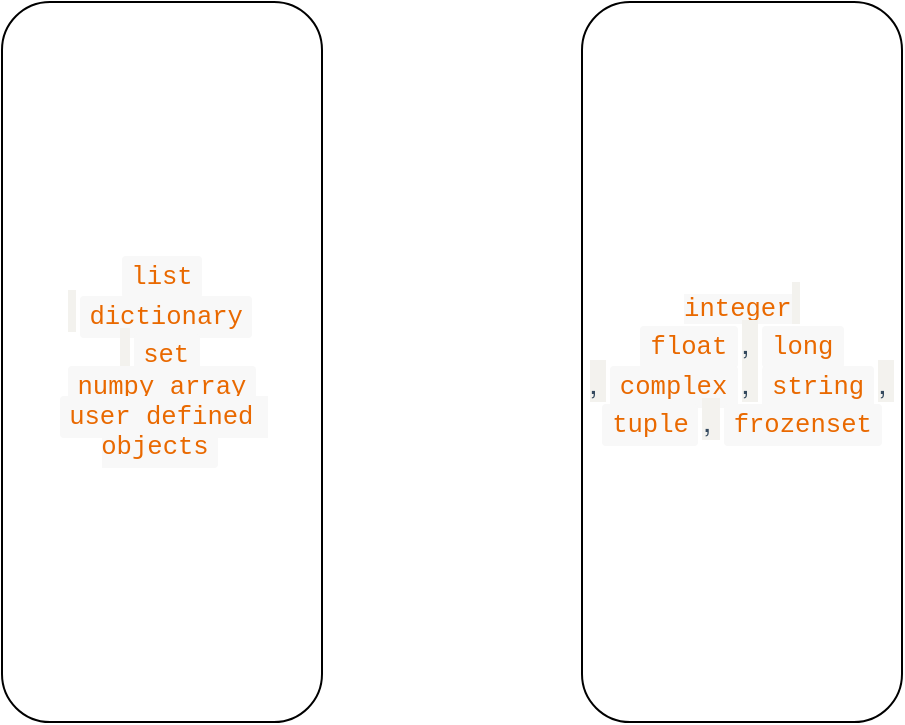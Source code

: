 <mxfile version="12.2.4"><diagram id="pC5hEIR6aqW7SMz3OG-t"><mxGraphModel dx="806" dy="627" grid="1" gridSize="10" guides="1" tooltips="1" connect="1" arrows="1" fold="1" page="1" pageScale="1" pageWidth="827" pageHeight="1169" math="0" shadow="0"><root><mxCell id="0"/><mxCell id="1" parent="0"/><mxCell id="4" value="&lt;code style=&quot;box-sizing: border-box ; background-color: rgb(248 , 248 , 248) ; border-radius: 2px ; color: rgb(233 , 105 , 0) ; font-family: &amp;#34;roboto mono&amp;#34; , &amp;#34;monaco&amp;#34; , &amp;#34;courier&amp;#34; , monospace ; font-size: 0.8rem ; margin: 0px 2px ; padding: 3px 5px ; white-space: pre-wrap&quot;&gt;list&lt;br/&gt;&lt;/code&gt;&lt;span style=&quot;color: rgb(52 , 73 , 94) ; font-family: &amp;#34;source sans pro&amp;#34; , &amp;#34;helvetica neue&amp;#34; , &amp;#34;arial&amp;#34; , sans-serif ; font-size: 15px ; white-space: normal ; background-color: rgb(243 , 242 , 238)&quot;&gt;&amp;nbsp;&lt;/span&gt;&lt;code style=&quot;box-sizing: border-box ; background-color: rgb(248 , 248 , 248) ; border-radius: 2px ; color: rgb(233 , 105 , 0) ; font-family: &amp;#34;roboto mono&amp;#34; , &amp;#34;monaco&amp;#34; , &amp;#34;courier&amp;#34; , monospace ; font-size: 0.8rem ; margin: 0px 2px ; padding: 3px 5px ; white-space: pre-wrap&quot;&gt;dictionary&lt;br/&gt;&lt;/code&gt;&lt;span style=&quot;color: rgb(52 , 73 , 94) ; font-family: &amp;#34;source sans pro&amp;#34; , &amp;#34;helvetica neue&amp;#34; , &amp;#34;arial&amp;#34; , sans-serif ; font-size: 15px ; white-space: normal ; background-color: rgb(243 , 242 , 238)&quot;&gt;&amp;nbsp;&lt;/span&gt;&lt;code style=&quot;box-sizing: border-box ; background-color: rgb(248 , 248 , 248) ; border-radius: 2px ; color: rgb(233 , 105 , 0) ; font-family: &amp;#34;roboto mono&amp;#34; , &amp;#34;monaco&amp;#34; , &amp;#34;courier&amp;#34; , monospace ; font-size: 0.8rem ; margin: 0px 2px ; padding: 3px 5px ; white-space: pre-wrap&quot;&gt;set&lt;/code&gt;&lt;span style=&quot;color: rgb(52 , 73 , 94) ; font-family: &amp;#34;source sans pro&amp;#34; , &amp;#34;helvetica neue&amp;#34; , &amp;#34;arial&amp;#34; , sans-serif ; font-size: 15px ; white-space: normal ; background-color: rgb(243 , 242 , 238)&quot;&gt;&lt;br&gt;&lt;/span&gt;&lt;code style=&quot;box-sizing: border-box ; background-color: rgb(248 , 248 , 248) ; border-radius: 2px ; color: rgb(233 , 105 , 0) ; font-family: &amp;#34;roboto mono&amp;#34; , &amp;#34;monaco&amp;#34; , &amp;#34;courier&amp;#34; , monospace ; font-size: 0.8rem ; margin: 0px 2px ; padding: 3px 5px ; white-space: pre-wrap&quot;&gt;numpy array&lt;br/&gt;&lt;/code&gt;&lt;code style=&quot;box-sizing: border-box ; background-color: rgb(248 , 248 , 248) ; border-radius: 2px ; color: rgb(233 , 105 , 0) ; font-family: &amp;#34;roboto mono&amp;#34; , &amp;#34;monaco&amp;#34; , &amp;#34;courier&amp;#34; , monospace ; font-size: 0.8rem ; margin: 0px 2px ; padding: 3px 5px ; white-space: pre-wrap&quot;&gt;user defined &lt;br/&gt;objects&lt;/code&gt;" style="rounded=1;whiteSpace=wrap;html=1;" vertex="1" parent="1"><mxGeometry x="100" y="650" width="160" height="360" as="geometry"/></mxCell><mxCell id="5" value="&lt;code style=&quot;box-sizing: border-box ; border-radius: 2px ; margin: 0px 2px ; padding: 3px 5px&quot;&gt;&lt;font color=&quot;#e96900&quot; face=&quot;Roboto Mono, Monaco, courier, monospace&quot;&gt;&lt;span style=&quot;font-size: 0.8rem ; white-space: pre-wrap ; background-color: rgb(248 , 248 , 248)&quot;&gt;integer&lt;/span&gt;&lt;/font&gt;&lt;font color=&quot;#34495e&quot; face=&quot;Source Sans Pro, Helvetica Neue, Arial, sans-serif&quot;&gt;&lt;span style=&quot;font-size: 15px ; background-color: rgb(243 , 242 , 238)&quot;&gt;&amp;nbsp;&lt;br&gt;&lt;/span&gt;&lt;/font&gt;&lt;/code&gt;&lt;code style=&quot;box-sizing: border-box ; background-color: rgb(248 , 248 , 248) ; border-radius: 2px ; color: rgb(233 , 105 , 0) ; font-family: &amp;#34;roboto mono&amp;#34; , &amp;#34;monaco&amp;#34; , &amp;#34;courier&amp;#34; , monospace ; font-size: 0.8rem ; margin: 0px 2px ; padding: 3px 5px ; white-space: pre-wrap&quot;&gt;float&lt;/code&gt;&lt;span style=&quot;color: rgb(52 , 73 , 94) ; font-family: &amp;#34;source sans pro&amp;#34; , &amp;#34;helvetica neue&amp;#34; , &amp;#34;arial&amp;#34; , sans-serif ; font-size: 15px ; background-color: rgb(243 , 242 , 238)&quot;&gt;,&amp;nbsp;&lt;/span&gt;&lt;code style=&quot;box-sizing: border-box ; background-color: rgb(248 , 248 , 248) ; border-radius: 2px ; color: rgb(233 , 105 , 0) ; font-family: &amp;#34;roboto mono&amp;#34; , &amp;#34;monaco&amp;#34; , &amp;#34;courier&amp;#34; , monospace ; font-size: 0.8rem ; margin: 0px 2px ; padding: 3px 5px ; white-space: pre-wrap&quot;&gt;long&lt;br/&gt;&lt;/code&gt;&lt;span style=&quot;color: rgb(52 , 73 , 94) ; font-family: &amp;#34;source sans pro&amp;#34; , &amp;#34;helvetica neue&amp;#34; , &amp;#34;arial&amp;#34; , sans-serif ; font-size: 15px ; background-color: rgb(243 , 242 , 238)&quot;&gt;,&amp;nbsp;&lt;/span&gt;&lt;code style=&quot;box-sizing: border-box ; background-color: rgb(248 , 248 , 248) ; border-radius: 2px ; color: rgb(233 , 105 , 0) ; font-family: &amp;#34;roboto mono&amp;#34; , &amp;#34;monaco&amp;#34; , &amp;#34;courier&amp;#34; , monospace ; font-size: 0.8rem ; margin: 0px 2px ; padding: 3px 5px ; white-space: pre-wrap&quot;&gt;complex&lt;/code&gt;&lt;span style=&quot;color: rgb(52 , 73 , 94) ; font-family: &amp;#34;source sans pro&amp;#34; , &amp;#34;helvetica neue&amp;#34; , &amp;#34;arial&amp;#34; , sans-serif ; font-size: 15px ; background-color: rgb(243 , 242 , 238)&quot;&gt;,&amp;nbsp;&lt;/span&gt;&lt;code style=&quot;box-sizing: border-box ; background-color: rgb(248 , 248 , 248) ; border-radius: 2px ; color: rgb(233 , 105 , 0) ; font-family: &amp;#34;roboto mono&amp;#34; , &amp;#34;monaco&amp;#34; , &amp;#34;courier&amp;#34; , monospace ; font-size: 0.8rem ; margin: 0px 2px ; padding: 3px 5px ; white-space: pre-wrap&quot;&gt;string&lt;/code&gt;&lt;span style=&quot;color: rgb(52 , 73 , 94) ; font-family: &amp;#34;source sans pro&amp;#34; , &amp;#34;helvetica neue&amp;#34; , &amp;#34;arial&amp;#34; , sans-serif ; font-size: 15px ; background-color: rgb(243 , 242 , 238)&quot;&gt;,&amp;nbsp;&lt;br&gt;&lt;/span&gt;&lt;code style=&quot;box-sizing: border-box ; background-color: rgb(248 , 248 , 248) ; border-radius: 2px ; color: rgb(233 , 105 , 0) ; font-family: &amp;#34;roboto mono&amp;#34; , &amp;#34;monaco&amp;#34; , &amp;#34;courier&amp;#34; , monospace ; font-size: 0.8rem ; margin: 0px 2px ; padding: 3px 5px ; white-space: pre-wrap&quot;&gt;tuple&lt;/code&gt;&lt;span style=&quot;color: rgb(52 , 73 , 94) ; font-family: &amp;#34;source sans pro&amp;#34; , &amp;#34;helvetica neue&amp;#34; , &amp;#34;arial&amp;#34; , sans-serif ; font-size: 15px ; background-color: rgb(243 , 242 , 238)&quot;&gt;,&amp;nbsp;&lt;/span&gt;&lt;code style=&quot;box-sizing: border-box ; background-color: rgb(248 , 248 , 248) ; border-radius: 2px ; color: rgb(233 , 105 , 0) ; font-family: &amp;#34;roboto mono&amp;#34; , &amp;#34;monaco&amp;#34; , &amp;#34;courier&amp;#34; , monospace ; font-size: 0.8rem ; margin: 0px 2px ; padding: 3px 5px ; white-space: pre-wrap&quot;&gt;frozenset&lt;/code&gt;" style="rounded=1;whiteSpace=wrap;html=1;" vertex="1" parent="1"><mxGeometry x="390" y="650" width="160" height="360" as="geometry"/></mxCell></root></mxGraphModel></diagram></mxfile>